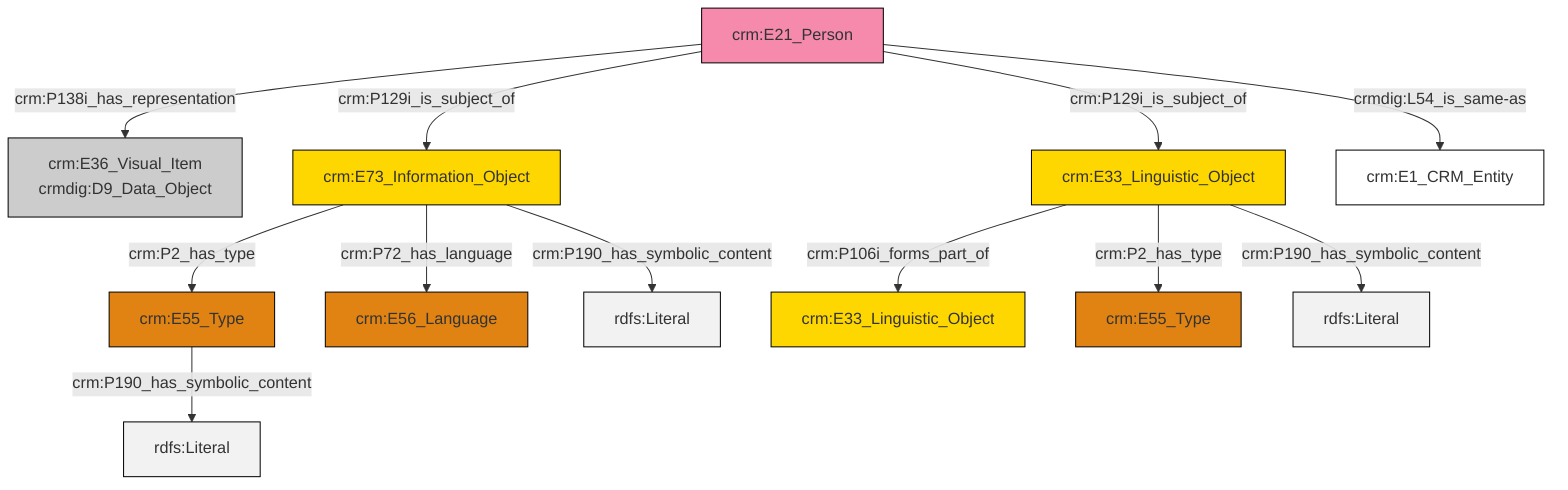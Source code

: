 graph TD
classDef Literal fill:#f2f2f2,stroke:#000000;
classDef CRM_Entity fill:#FFFFFF,stroke:#000000;
classDef Temporal_Entity fill:#00C9E6, stroke:#000000;
classDef Type fill:#E18312, stroke:#000000;
classDef Time-Span fill:#2C9C91, stroke:#000000;
classDef Appellation fill:#FFEB7F, stroke:#000000;
classDef Place fill:#008836, stroke:#000000;
classDef Persistent_Item fill:#B266B2, stroke:#000000;
classDef Conceptual_Object fill:#FFD700, stroke:#000000;
classDef Physical_Thing fill:#D2B48C, stroke:#000000;
classDef Actor fill:#f58aad, stroke:#000000;
classDef PC_Classes fill:#4ce600, stroke:#000000;
classDef Multi fill:#cccccc,stroke:#000000;

0["crm:E33_Linguistic_Object"]:::Conceptual_Object -->|crm:P106i_forms_part_of| 1["crm:E33_Linguistic_Object"]:::Conceptual_Object
0["crm:E33_Linguistic_Object"]:::Conceptual_Object -->|crm:P2_has_type| 2["crm:E55_Type"]:::Type
3["crm:E73_Information_Object"]:::Conceptual_Object -->|crm:P2_has_type| 4["crm:E55_Type"]:::Type
4["crm:E55_Type"]:::Type -->|crm:P190_has_symbolic_content| 5[rdfs:Literal]:::Literal
0["crm:E33_Linguistic_Object"]:::Conceptual_Object -->|crm:P190_has_symbolic_content| 6[rdfs:Literal]:::Literal
3["crm:E73_Information_Object"]:::Conceptual_Object -->|crm:P72_has_language| 7["crm:E56_Language"]:::Type
9["crm:E21_Person"]:::Actor -->|crm:P138i_has_representation| 10["crm:E36_Visual_Item<br>crmdig:D9_Data_Object"]:::Multi
9["crm:E21_Person"]:::Actor -->|crm:P129i_is_subject_of| 3["crm:E73_Information_Object"]:::Conceptual_Object
3["crm:E73_Information_Object"]:::Conceptual_Object -->|crm:P190_has_symbolic_content| 11[rdfs:Literal]:::Literal
9["crm:E21_Person"]:::Actor -->|crm:P129i_is_subject_of| 0["crm:E33_Linguistic_Object"]:::Conceptual_Object
9["crm:E21_Person"]:::Actor -->|crmdig:L54_is_same-as| 13["crm:E1_CRM_Entity"]:::CRM_Entity